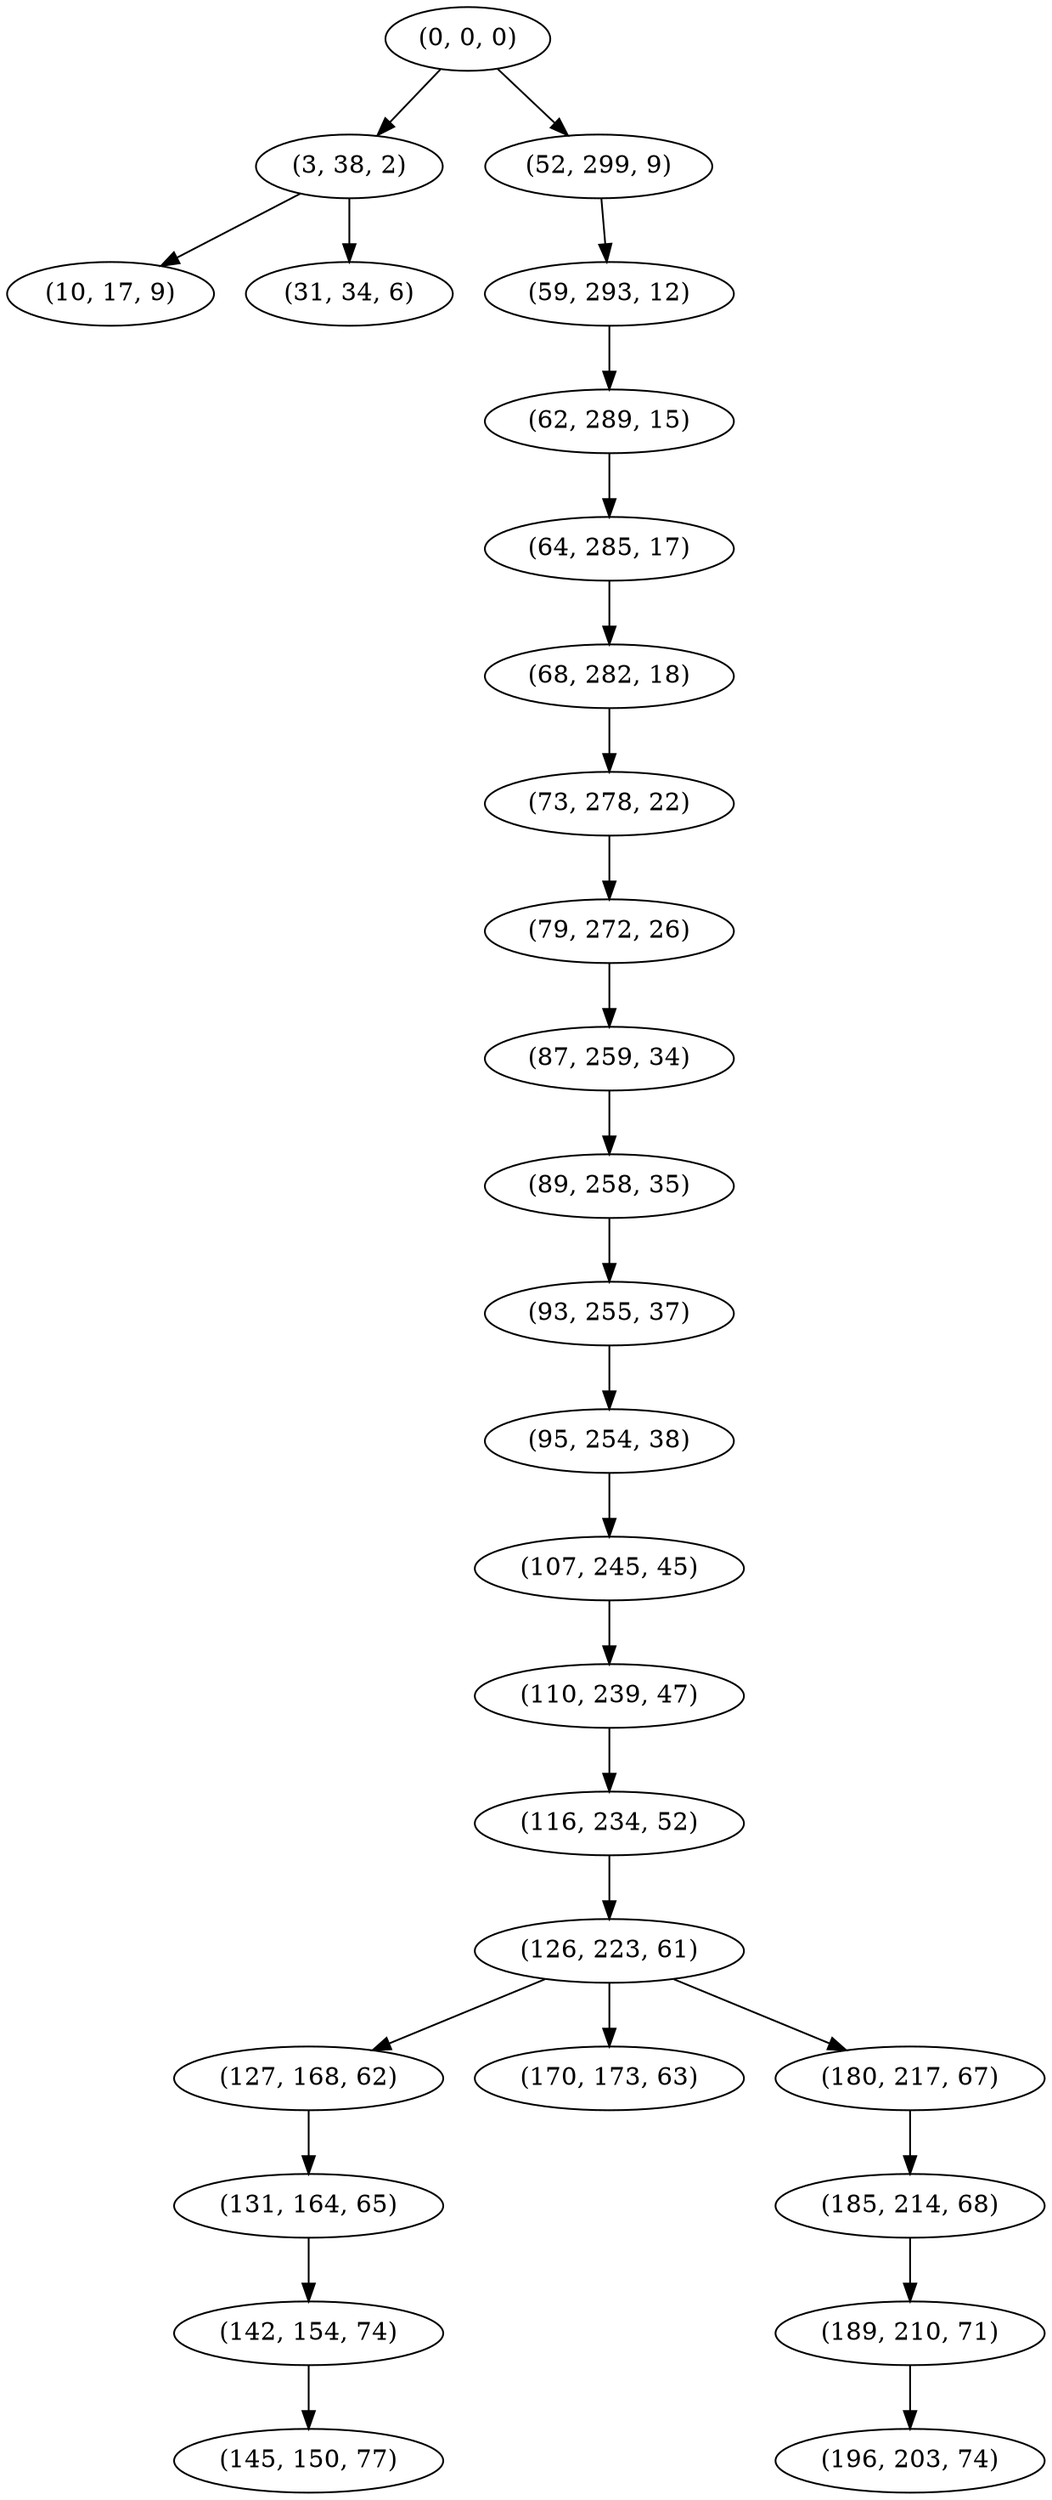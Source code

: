digraph tree {
    "(0, 0, 0)";
    "(3, 38, 2)";
    "(10, 17, 9)";
    "(31, 34, 6)";
    "(52, 299, 9)";
    "(59, 293, 12)";
    "(62, 289, 15)";
    "(64, 285, 17)";
    "(68, 282, 18)";
    "(73, 278, 22)";
    "(79, 272, 26)";
    "(87, 259, 34)";
    "(89, 258, 35)";
    "(93, 255, 37)";
    "(95, 254, 38)";
    "(107, 245, 45)";
    "(110, 239, 47)";
    "(116, 234, 52)";
    "(126, 223, 61)";
    "(127, 168, 62)";
    "(131, 164, 65)";
    "(142, 154, 74)";
    "(145, 150, 77)";
    "(170, 173, 63)";
    "(180, 217, 67)";
    "(185, 214, 68)";
    "(189, 210, 71)";
    "(196, 203, 74)";
    "(0, 0, 0)" -> "(3, 38, 2)";
    "(0, 0, 0)" -> "(52, 299, 9)";
    "(3, 38, 2)" -> "(10, 17, 9)";
    "(3, 38, 2)" -> "(31, 34, 6)";
    "(52, 299, 9)" -> "(59, 293, 12)";
    "(59, 293, 12)" -> "(62, 289, 15)";
    "(62, 289, 15)" -> "(64, 285, 17)";
    "(64, 285, 17)" -> "(68, 282, 18)";
    "(68, 282, 18)" -> "(73, 278, 22)";
    "(73, 278, 22)" -> "(79, 272, 26)";
    "(79, 272, 26)" -> "(87, 259, 34)";
    "(87, 259, 34)" -> "(89, 258, 35)";
    "(89, 258, 35)" -> "(93, 255, 37)";
    "(93, 255, 37)" -> "(95, 254, 38)";
    "(95, 254, 38)" -> "(107, 245, 45)";
    "(107, 245, 45)" -> "(110, 239, 47)";
    "(110, 239, 47)" -> "(116, 234, 52)";
    "(116, 234, 52)" -> "(126, 223, 61)";
    "(126, 223, 61)" -> "(127, 168, 62)";
    "(126, 223, 61)" -> "(170, 173, 63)";
    "(126, 223, 61)" -> "(180, 217, 67)";
    "(127, 168, 62)" -> "(131, 164, 65)";
    "(131, 164, 65)" -> "(142, 154, 74)";
    "(142, 154, 74)" -> "(145, 150, 77)";
    "(180, 217, 67)" -> "(185, 214, 68)";
    "(185, 214, 68)" -> "(189, 210, 71)";
    "(189, 210, 71)" -> "(196, 203, 74)";
}
